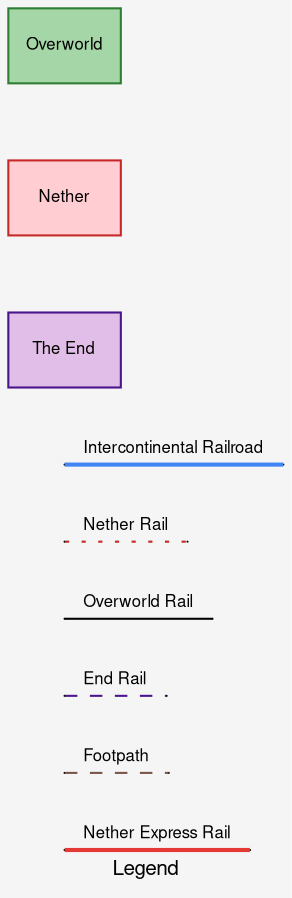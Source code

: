 digraph Legend {
    graph [
        bgcolor="#F5F5F5",
        fontname="Helvetica,Arial,sans-serif",
        label="Legend",
        fontcolor="black",
        fontsize=10,
        style=rounded
    ];
    node [
        fontname="Helvetica,Arial,sans-serif",
        style=filled,
        fontcolor="black",
        fontsize=8,
        shape=box
    ];
    edge [
        fontname="Helvetica,Arial,sans-serif",
        fontsize=8
    ];

    // Node Type Keys
    Overworld_Key [label="Overworld", color="#2E7D32", fillcolor="#A5D6A7"];
    Nether_Key [label="Nether", color="#C62828", fillcolor="#FFCDD2"];
    End_Key [label="The End", color="#4A148C", fillcolor="#E1BEE7"];

    // Invisible nodes for line style keys
    node [shape=point, width=0, height=0, label=""];
    Rail_Key_Start; Rail_Key_End;
    Nether_Rail_Key_Start; Nether_Rail_Key_End;
    Overworld_Rail_Key_Start; Overworld_Rail_Key_End;
    End_Rail_Key_Start; End_Rail_Key_End;
    Footpath_Key_Start; Footpath_Key_End;
    Nether_Express_Key_Start; Nether_Express_Key_End;

    // Ensure horizontal alignment for line style keys
    { rank=same; Rail_Key_Start; Rail_Key_End; }
    { rank=same; Nether_Rail_Key_Start; Nether_Rail_Key_End; }
    { rank=same; Overworld_Rail_Key_Start; Overworld_Rail_Key_End; }
    { rank=same; End_Rail_Key_Start; End_Rail_Key_End; }
    { rank=same; Footpath_Key_Start; Footpath_Key_End; }
    { rank=same; Nether_Express_Key_Start; Nether_Express_Key_End; }

    // Define vertical alignment using invisible edges
    edge [style=invis, len=0.5];
    Overworld_Key -> Nether_Key -> End_Key -> Rail_Key_Start -> Nether_Rail_Key_Start -> Overworld_Rail_Key_Start -> End_Rail_Key_Start -> Footpath_Key_Start -> Nether_Express_Key_Start;
    
    // Draw the visible edges for the legend line styles
    Rail_Key_Start -> Rail_Key_End [dir=none, style=bold, color="#4285F4", label="Intercontinental Railroad"];
    Nether_Rail_Key_Start -> Nether_Rail_Key_End [dir=none, style=dotted, color="#C62828", label="Nether Rail"];
    Overworld_Rail_Key_Start -> Overworld_Rail_Key_End [dir=none, style="", color="black", label="Overworld Rail"];
    End_Rail_Key_Start -> End_Rail_Key_End [dir=none, style=dashed, color="#4A148C", label="End Rail"];
    Footpath_Key_Start -> Footpath_Key_End [dir=none, style=dashed, color="#795548", label="Footpath"];
    Nether_Express_Key_Start -> Nether_Express_Key_End [dir=none, style=bold, color="#E53935", label="Nether Express Rail"];
}

